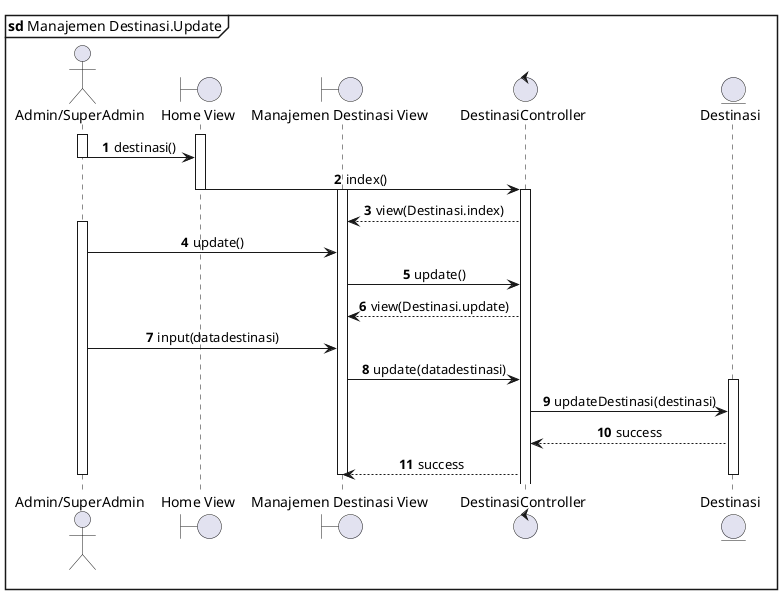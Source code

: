 @startuml Destinasi Manajemen.Update
mainframe **sd** Manajemen Destinasi.Update
actor "Admin/SuperAdmin"  as User
boundary "Home View" as HomeView
boundary "Manajemen Destinasi View" as DestinasiView
control DestinasiController 
entity Destinasi as DestinasiModel

autonumber
' autoactivate on
skinparam SequenceMessageAlignment center

activate User
activate HomeView
User->HomeView: destinasi()
deactivate User
HomeView->DestinasiController: index()
deactivate HomeView
activate DestinasiController
activate DestinasiView
DestinasiController-->DestinasiView: view(Destinasi.index)
activate User
User->DestinasiView: update()
DestinasiView->DestinasiController : update()
DestinasiController --> DestinasiView: view(Destinasi.update)
User->DestinasiView: input(datadestinasi)
DestinasiView->DestinasiController: update(datadestinasi)
activate DestinasiModel
DestinasiController->DestinasiModel: updateDestinasi(destinasi)
DestinasiModel-->DestinasiController: success
DestinasiController-->DestinasiView: success
deactivate DestinasiModel
deactivate DestinasiView
deactivate User

@enduml